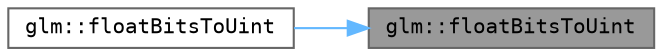digraph "glm::floatBitsToUint"
{
 // LATEX_PDF_SIZE
  bgcolor="transparent";
  edge [fontname=Terminal,fontsize=10,labelfontname=Helvetica,labelfontsize=10];
  node [fontname=Terminal,fontsize=10,shape=box,height=0.2,width=0.4];
  rankdir="RL";
  Node1 [label="glm::floatBitsToUint",height=0.2,width=0.4,color="gray40", fillcolor="grey60", style="filled", fontcolor="black",tooltip=" "];
  Node1 -> Node2 [dir="back",color="steelblue1",style="solid"];
  Node2 [label="glm::floatBitsToUint",height=0.2,width=0.4,color="grey40", fillcolor="white", style="filled",URL="$group__core__func__common.html#ga2598f2f024a207bed5fc887d2a81094b",tooltip=" "];
}
